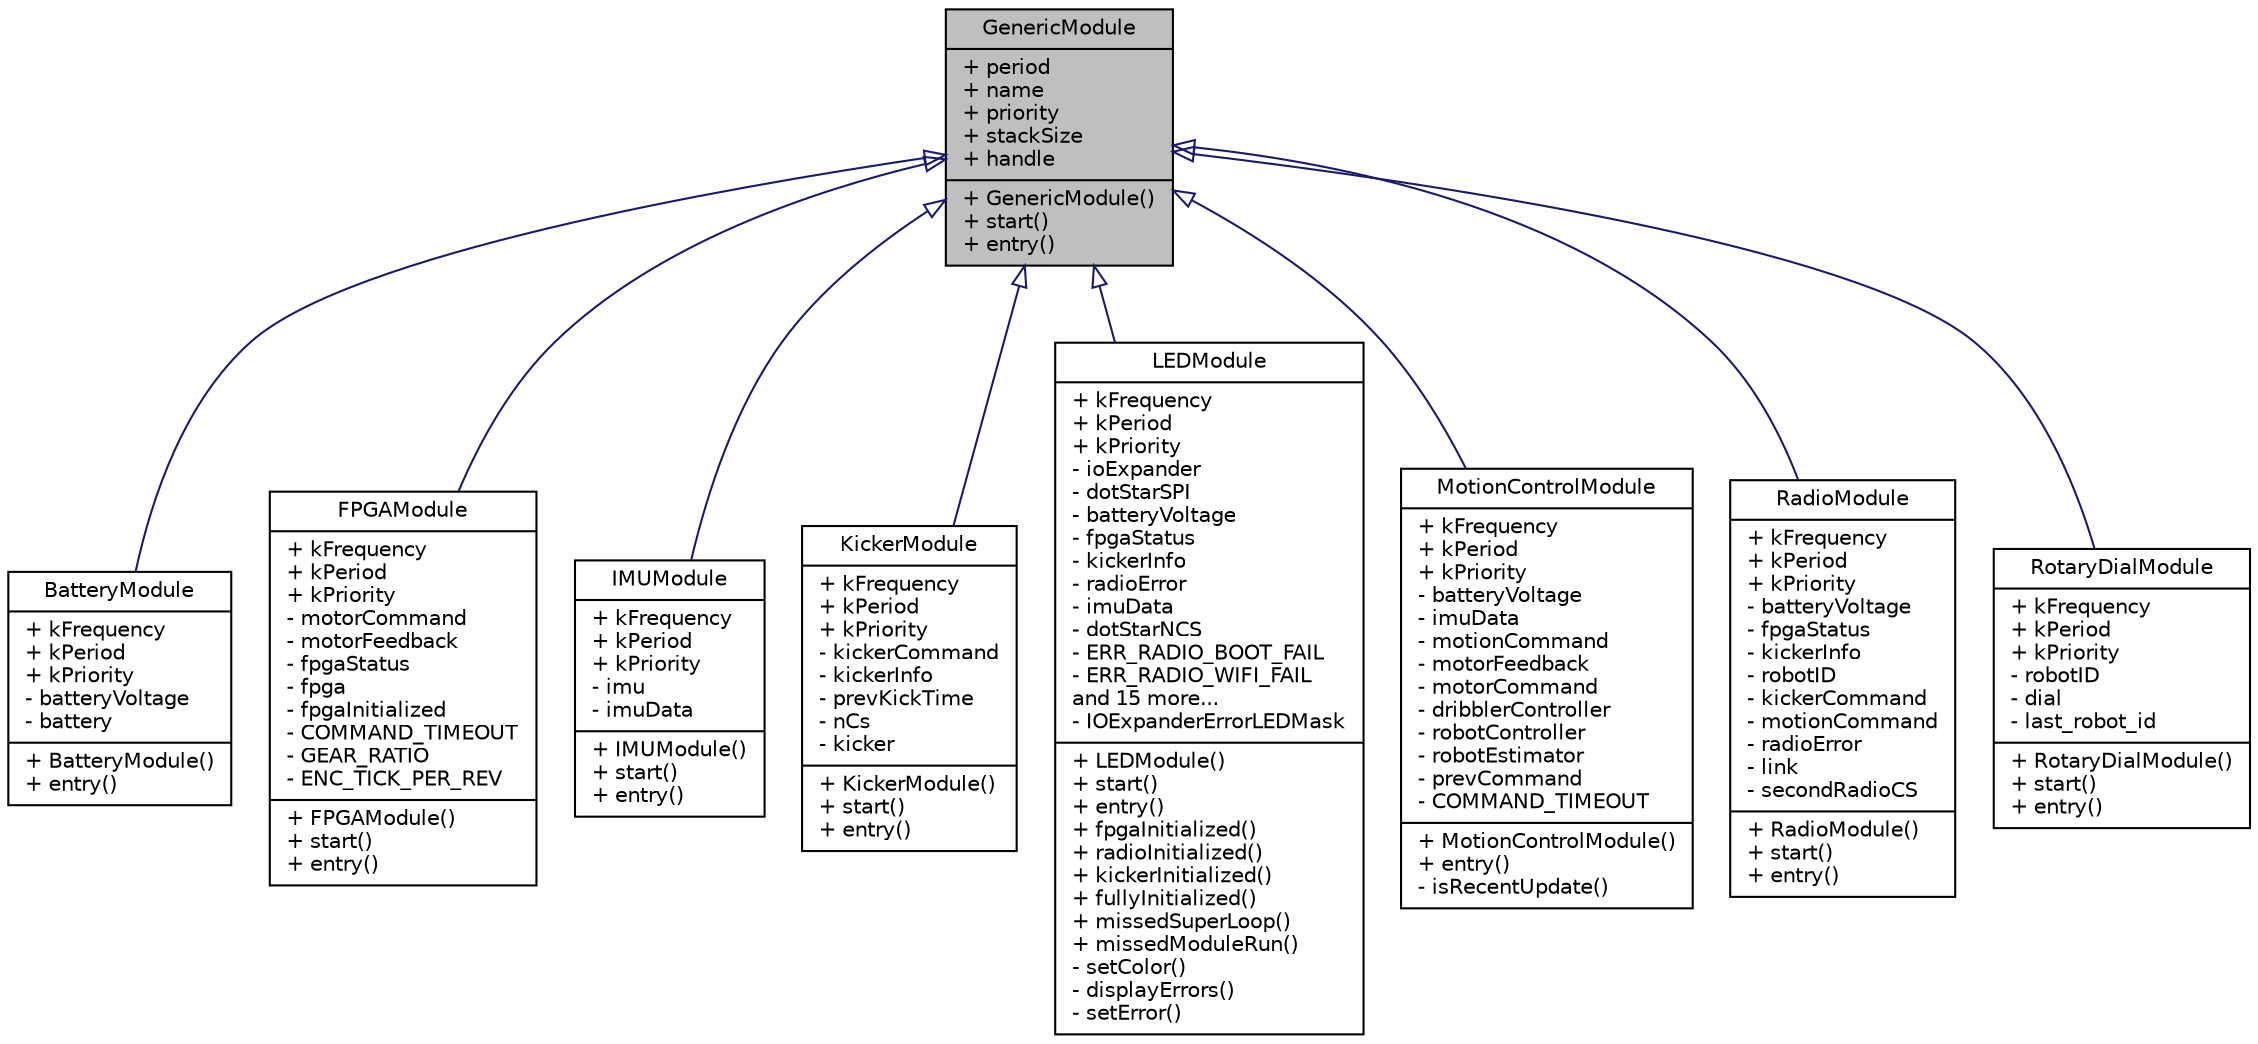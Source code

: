 digraph "GenericModule"
{
  edge [fontname="Helvetica",fontsize="10",labelfontname="Helvetica",labelfontsize="10"];
  node [fontname="Helvetica",fontsize="10",shape=record];
  Node0 [label="{GenericModule\n|+ period\l+ name\l+ priority\l+ stackSize\l+ handle\l|+ GenericModule()\l+ start()\l+ entry()\l}",height=0.2,width=0.4,color="black", fillcolor="grey75", style="filled", fontcolor="black"];
  Node0 -> Node1 [dir="back",color="midnightblue",fontsize="10",style="solid",arrowtail="onormal",fontname="Helvetica"];
  Node1 [label="{BatteryModule\n|+ kFrequency\l+ kPeriod\l+ kPriority\l- batteryVoltage\l- battery\l|+ BatteryModule()\l+ entry()\l}",height=0.2,width=0.4,color="black", fillcolor="white", style="filled",URL="$class_battery_module.html",tooltip="Module interfacing with battery and handling battery status. "];
  Node0 -> Node2 [dir="back",color="midnightblue",fontsize="10",style="solid",arrowtail="onormal",fontname="Helvetica"];
  Node2 [label="{FPGAModule\n|+ kFrequency\l+ kPeriod\l+ kPriority\l- motorCommand\l- motorFeedback\l- fpgaStatus\l- fpga\l- fpgaInitialized\l- COMMAND_TIMEOUT\l- GEAR_RATIO\l- ENC_TICK_PER_REV\l|+ FPGAModule()\l+ start()\l+ entry()\l}",height=0.2,width=0.4,color="black", fillcolor="white", style="filled",URL="$class_f_p_g_a_module.html",tooltip="Module interfacing with FPGA and handling FPGA status. "];
  Node0 -> Node3 [dir="back",color="midnightblue",fontsize="10",style="solid",arrowtail="onormal",fontname="Helvetica"];
  Node3 [label="{IMUModule\n|+ kFrequency\l+ kPeriod\l+ kPriority\l- imu\l- imuData\l|+ IMUModule()\l+ start()\l+ entry()\l}",height=0.2,width=0.4,color="black", fillcolor="white", style="filled",URL="$class_i_m_u_module.html",tooltip="Module interfacing with IMU and handling IMU status. "];
  Node0 -> Node4 [dir="back",color="midnightblue",fontsize="10",style="solid",arrowtail="onormal",fontname="Helvetica"];
  Node4 [label="{KickerModule\n|+ kFrequency\l+ kPeriod\l+ kPriority\l- kickerCommand\l- kickerInfo\l- prevKickTime\l- nCs\l- kicker\l|+ KickerModule()\l+ start()\l+ entry()\l}",height=0.2,width=0.4,color="black", fillcolor="white", style="filled",URL="$class_kicker_module.html",tooltip="Module interfacing with Kicker and handling Kicker status. "];
  Node0 -> Node5 [dir="back",color="midnightblue",fontsize="10",style="solid",arrowtail="onormal",fontname="Helvetica"];
  Node5 [label="{LEDModule\n|+ kFrequency\l+ kPeriod\l+ kPriority\l- ioExpander\l- dotStarSPI\l- batteryVoltage\l- fpgaStatus\l- kickerInfo\l- radioError\l- imuData\l- dotStarNCS\l- ERR_RADIO_BOOT_FAIL\l- ERR_RADIO_WIFI_FAIL\land 15 more...\l- IOExpanderErrorLEDMask\l|+ LEDModule()\l+ start()\l+ entry()\l+ fpgaInitialized()\l+ radioInitialized()\l+ kickerInitialized()\l+ fullyInitialized()\l+ missedSuperLoop()\l+ missedModuleRun()\l- setColor()\l- displayErrors()\l- setError()\l}",height=0.2,width=0.4,color="black", fillcolor="white", style="filled",URL="$class_l_e_d_module.html",tooltip="Module interfacing with debugging LEDS based on the statuses of other electronics. "];
  Node0 -> Node6 [dir="back",color="midnightblue",fontsize="10",style="solid",arrowtail="onormal",fontname="Helvetica"];
  Node6 [label="{MotionControlModule\n|+ kFrequency\l+ kPeriod\l+ kPriority\l- batteryVoltage\l- imuData\l- motionCommand\l- motorFeedback\l- motorCommand\l- dribblerController\l- robotController\l- robotEstimator\l- prevCommand\l- COMMAND_TIMEOUT\l|+ MotionControlModule()\l+ entry()\l- isRecentUpdate()\l}",height=0.2,width=0.4,color="black", fillcolor="white", style="filled",URL="$class_motion_control_module.html",tooltip="Module handling robot state estimation and motion control for motors. "];
  Node0 -> Node7 [dir="back",color="midnightblue",fontsize="10",style="solid",arrowtail="onormal",fontname="Helvetica"];
  Node7 [label="{RadioModule\n|+ kFrequency\l+ kPeriod\l+ kPriority\l- batteryVoltage\l- fpgaStatus\l- kickerInfo\l- robotID\l- kickerCommand\l- motionCommand\l- radioError\l- link\l- secondRadioCS\l|+ RadioModule()\l+ start()\l+ entry()\l}",height=0.2,width=0.4,color="black", fillcolor="white", style="filled",URL="$class_radio_module.html",tooltip="Module interfacing with Radio and handling Radio status. "];
  Node0 -> Node8 [dir="back",color="midnightblue",fontsize="10",style="solid",arrowtail="onormal",fontname="Helvetica"];
  Node8 [label="{RotaryDialModule\n|+ kFrequency\l+ kPeriod\l+ kPriority\l- robotID\l- dial\l- last_robot_id\l|+ RotaryDialModule()\l+ start()\l+ entry()\l}",height=0.2,width=0.4,color="black", fillcolor="white", style="filled",URL="$class_rotary_dial_module.html",tooltip="Module interfacing with Rotary Dial to handle Robot IDs. "];
}
